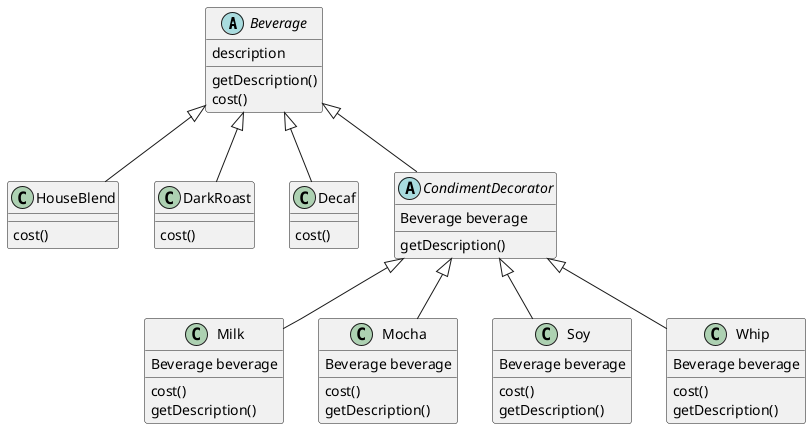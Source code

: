 @startuml

abstract Beverage{
    description
    getDescription()
    cost()
}

class HouseBlend{
     cost()
}

class DarkRoast{
     cost()
}

class Decaf{
     cost()
}

abstract CondimentDecorator{
     Beverage beverage
     getDescription()
}


Beverage <|-- HouseBlend
Beverage <|-- DarkRoast
Beverage <|-- Decaf
Beverage <|-- CondimentDecorator

class Milk{
    Beverage beverage
    cost()
    getDescription()
}

class Mocha{
    Beverage beverage
    cost()
    getDescription()
}


class Soy{
    Beverage beverage
    cost()
    getDescription()
}


class Whip{
    Beverage beverage
    cost()
    getDescription()
}

CondimentDecorator <|-- Milk
CondimentDecorator <|-- Mocha
CondimentDecorator <|-- Whip
CondimentDecorator <|-- Soy



@enduml